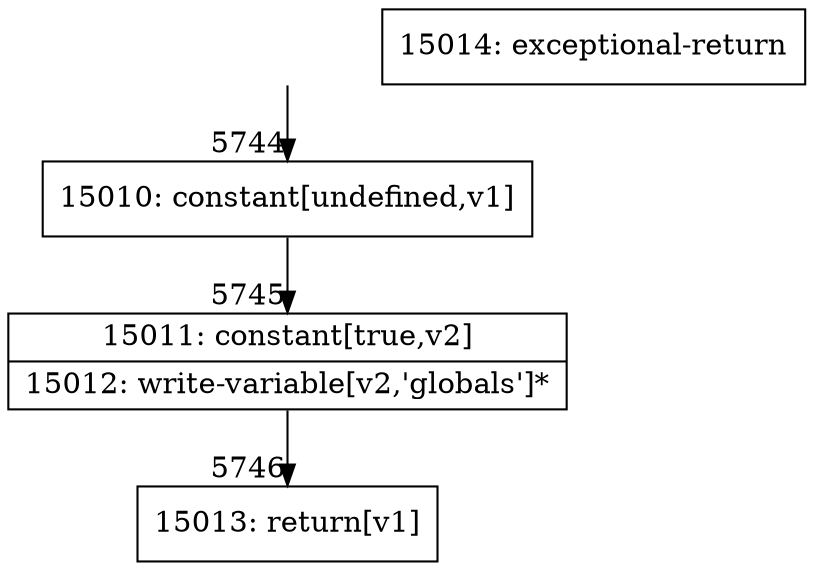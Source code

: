 digraph {
rankdir="TD"
BB_entry423[shape=none,label=""];
BB_entry423 -> BB5744 [tailport=s, headport=n, headlabel="    5744"]
BB5744 [shape=record label="{15010: constant[undefined,v1]}" ] 
BB5744 -> BB5745 [tailport=s, headport=n, headlabel="      5745"]
BB5745 [shape=record label="{15011: constant[true,v2]|15012: write-variable[v2,'globals']*}" ] 
BB5745 -> BB5746 [tailport=s, headport=n, headlabel="      5746"]
BB5746 [shape=record label="{15013: return[v1]}" ] 
BB5747 [shape=record label="{15014: exceptional-return}" ] 
//#$~ 8916
}
